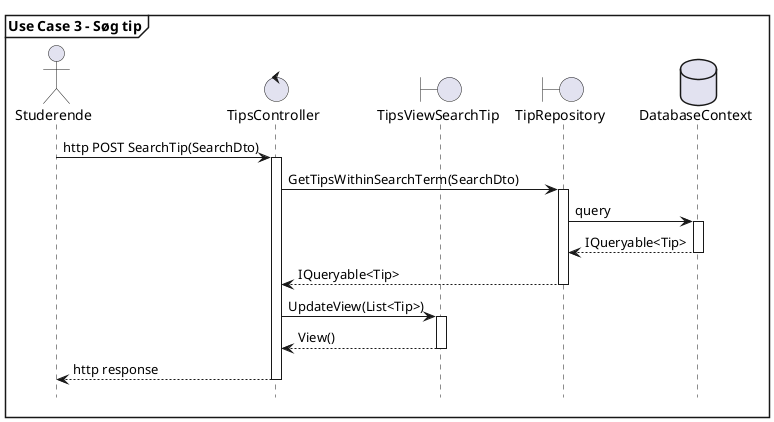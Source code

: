 @startuml

mainframe **Use Case 3 - Søg tip**

actor       Studerende       as stud
control       TipsController       as tipscont
boundary       TipsViewSearchTip       as tipssearch
boundary       TipRepository       as tipsrepo
database       DatabaseContext       as db


stud -> tipscont: http POST SearchTip(SearchDto)

Activate tipscont
tipscont -> tipsrepo: GetTipsWithinSearchTerm(SearchDto)

Activate tipsrepo
tipsrepo -> db: query 

Activate db
db --> tipsrepo: IQueryable<Tip>
Deactivate db

tipsrepo --> tipscont: IQueryable<Tip>
Deactivate tipsrepo

tipscont -> tipssearch: UpdateView(List<Tip>)

Activate tipssearch
tipssearch --> tipscont: View()
Deactivate tipssearch

tipscont --> stud: http response
Deactivate tipscont



hide footbox

@enduml
